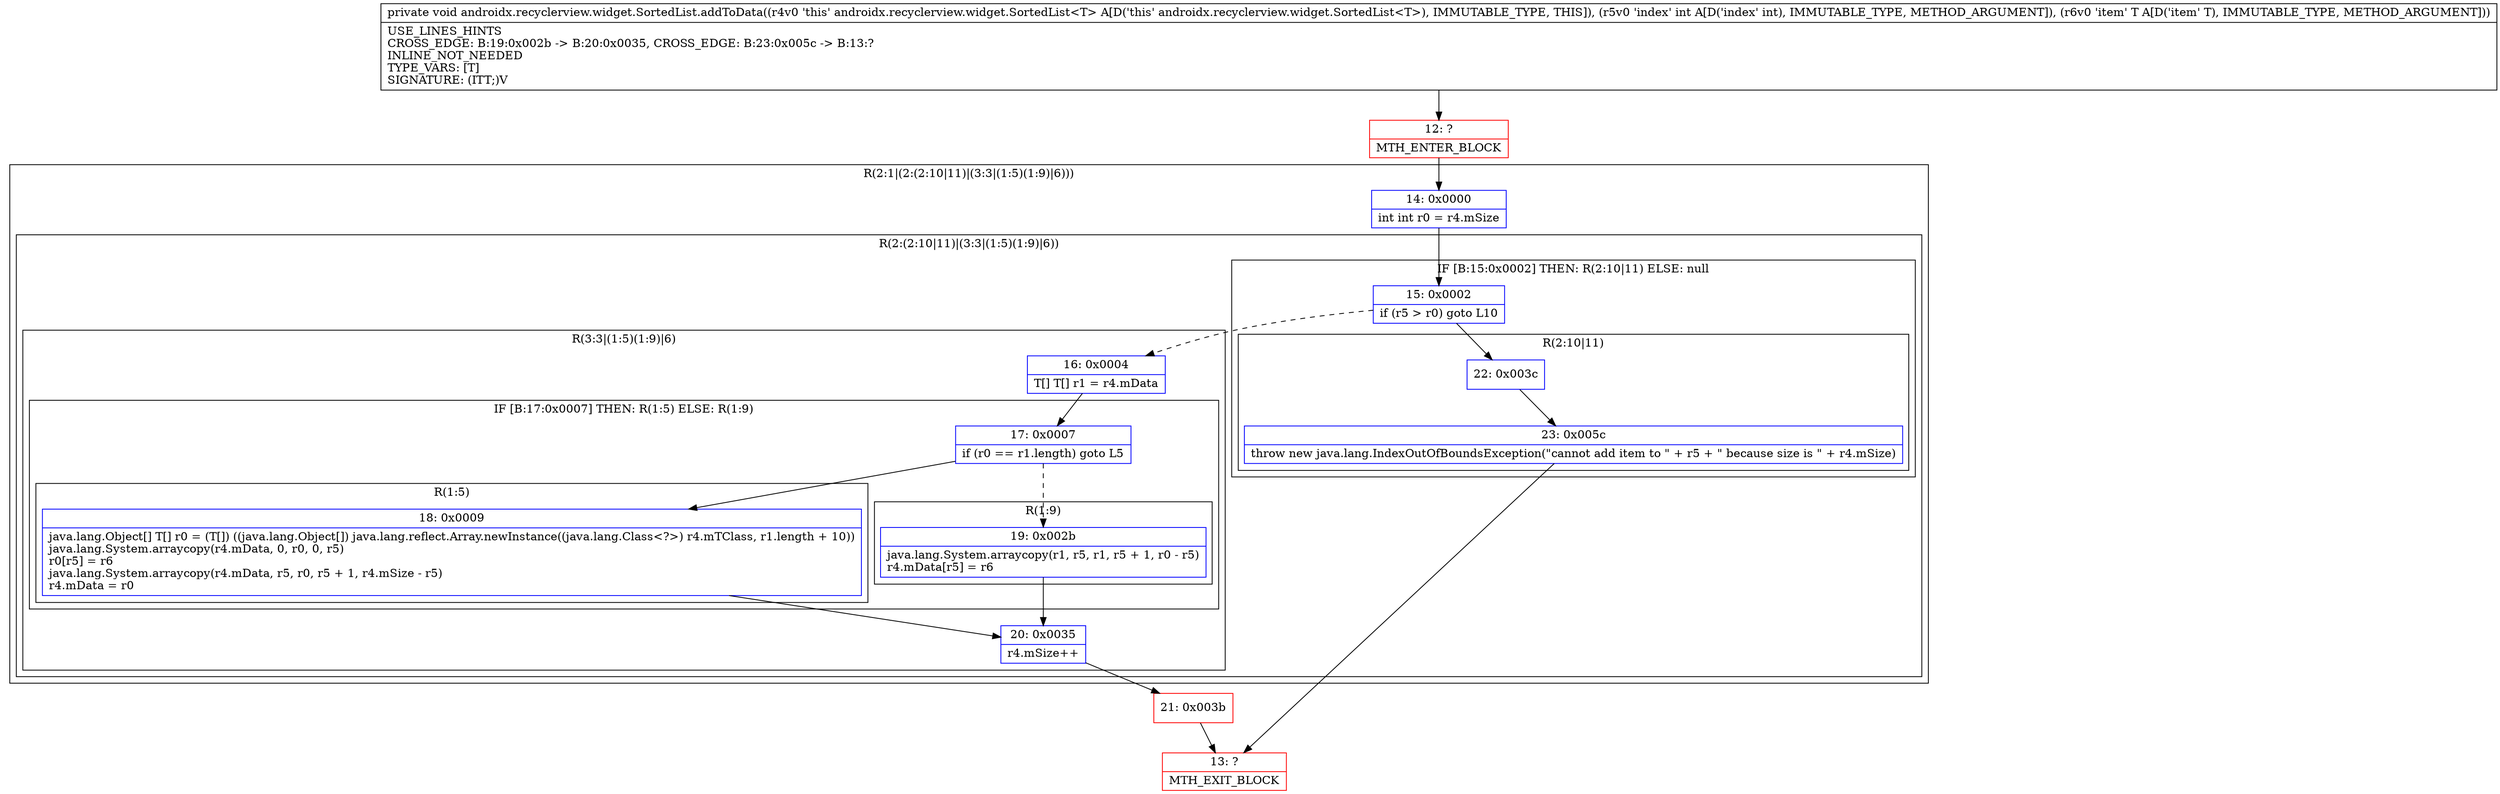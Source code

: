 digraph "CFG forandroidx.recyclerview.widget.SortedList.addToData(ILjava\/lang\/Object;)V" {
subgraph cluster_Region_1688844960 {
label = "R(2:1|(2:(2:10|11)|(3:3|(1:5)(1:9)|6)))";
node [shape=record,color=blue];
Node_14 [shape=record,label="{14\:\ 0x0000|int int r0 = r4.mSize\l}"];
subgraph cluster_Region_1295772887 {
label = "R(2:(2:10|11)|(3:3|(1:5)(1:9)|6))";
node [shape=record,color=blue];
subgraph cluster_IfRegion_630175898 {
label = "IF [B:15:0x0002] THEN: R(2:10|11) ELSE: null";
node [shape=record,color=blue];
Node_15 [shape=record,label="{15\:\ 0x0002|if (r5 \> r0) goto L10\l}"];
subgraph cluster_Region_1181982256 {
label = "R(2:10|11)";
node [shape=record,color=blue];
Node_22 [shape=record,label="{22\:\ 0x003c}"];
Node_23 [shape=record,label="{23\:\ 0x005c|throw new java.lang.IndexOutOfBoundsException(\"cannot add item to \" + r5 + \" because size is \" + r4.mSize)\l}"];
}
}
subgraph cluster_Region_2119646017 {
label = "R(3:3|(1:5)(1:9)|6)";
node [shape=record,color=blue];
Node_16 [shape=record,label="{16\:\ 0x0004|T[] T[] r1 = r4.mData\l}"];
subgraph cluster_IfRegion_1616499763 {
label = "IF [B:17:0x0007] THEN: R(1:5) ELSE: R(1:9)";
node [shape=record,color=blue];
Node_17 [shape=record,label="{17\:\ 0x0007|if (r0 == r1.length) goto L5\l}"];
subgraph cluster_Region_641996665 {
label = "R(1:5)";
node [shape=record,color=blue];
Node_18 [shape=record,label="{18\:\ 0x0009|java.lang.Object[] T[] r0 = (T[]) ((java.lang.Object[]) java.lang.reflect.Array.newInstance((java.lang.Class\<?\>) r4.mTClass, r1.length + 10))\ljava.lang.System.arraycopy(r4.mData, 0, r0, 0, r5)\lr0[r5] = r6\ljava.lang.System.arraycopy(r4.mData, r5, r0, r5 + 1, r4.mSize \- r5)\lr4.mData = r0\l}"];
}
subgraph cluster_Region_1468196779 {
label = "R(1:9)";
node [shape=record,color=blue];
Node_19 [shape=record,label="{19\:\ 0x002b|java.lang.System.arraycopy(r1, r5, r1, r5 + 1, r0 \- r5)\lr4.mData[r5] = r6\l}"];
}
}
Node_20 [shape=record,label="{20\:\ 0x0035|r4.mSize++\l}"];
}
}
}
Node_12 [shape=record,color=red,label="{12\:\ ?|MTH_ENTER_BLOCK\l}"];
Node_21 [shape=record,color=red,label="{21\:\ 0x003b}"];
Node_13 [shape=record,color=red,label="{13\:\ ?|MTH_EXIT_BLOCK\l}"];
MethodNode[shape=record,label="{private void androidx.recyclerview.widget.SortedList.addToData((r4v0 'this' androidx.recyclerview.widget.SortedList\<T\> A[D('this' androidx.recyclerview.widget.SortedList\<T\>), IMMUTABLE_TYPE, THIS]), (r5v0 'index' int A[D('index' int), IMMUTABLE_TYPE, METHOD_ARGUMENT]), (r6v0 'item' T A[D('item' T), IMMUTABLE_TYPE, METHOD_ARGUMENT]))  | USE_LINES_HINTS\lCROSS_EDGE: B:19:0x002b \-\> B:20:0x0035, CROSS_EDGE: B:23:0x005c \-\> B:13:?\lINLINE_NOT_NEEDED\lTYPE_VARS: [T]\lSIGNATURE: (ITT;)V\l}"];
MethodNode -> Node_12;Node_14 -> Node_15;
Node_15 -> Node_16[style=dashed];
Node_15 -> Node_22;
Node_22 -> Node_23;
Node_23 -> Node_13;
Node_16 -> Node_17;
Node_17 -> Node_18;
Node_17 -> Node_19[style=dashed];
Node_18 -> Node_20;
Node_19 -> Node_20;
Node_20 -> Node_21;
Node_12 -> Node_14;
Node_21 -> Node_13;
}

